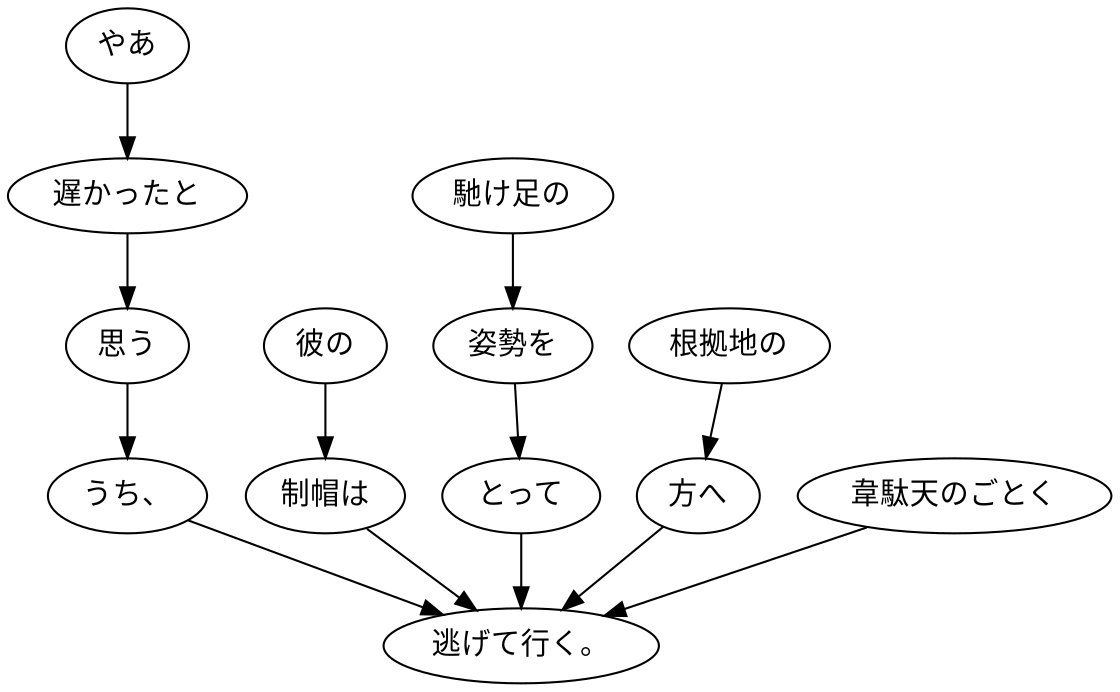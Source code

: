 digraph graph4969 {
	node0 [label="やあ"];
	node1 [label="遅かったと"];
	node2 [label="思う"];
	node3 [label="うち、"];
	node4 [label="彼の"];
	node5 [label="制帽は"];
	node6 [label="馳け足の"];
	node7 [label="姿勢を"];
	node8 [label="とって"];
	node9 [label="根拠地の"];
	node10 [label="方へ"];
	node11 [label="韋駄天のごとく"];
	node12 [label="逃げて行く。"];
	node0 -> node1;
	node1 -> node2;
	node2 -> node3;
	node3 -> node12;
	node4 -> node5;
	node5 -> node12;
	node6 -> node7;
	node7 -> node8;
	node8 -> node12;
	node9 -> node10;
	node10 -> node12;
	node11 -> node12;
}
